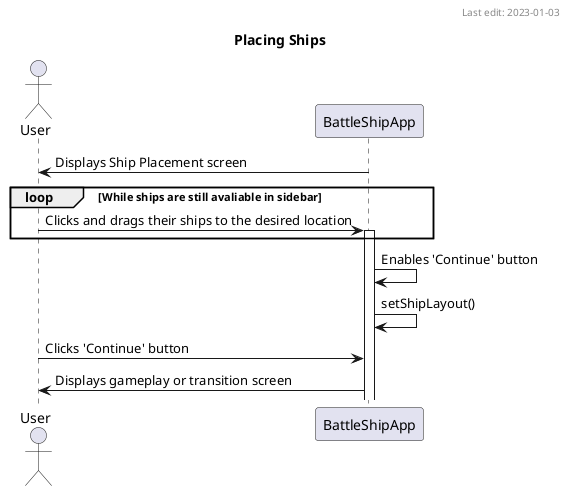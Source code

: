 @startuml
'Author: Hayden Carpenter
'Last Edit: 2023-01-03
title Placing Ships
header Last edit: 2023-01-03
actor User
participant BattleShipApp as gui
gui->User:Displays Ship Placement screen
loop While ships are still avaliable in sidebar
    User->gui++:Clicks and drags their ships to the desired location
end
gui->gui:Enables 'Continue' button
gui->gui:setShipLayout()
User->gui:Clicks 'Continue' button
gui->User:Displays gameplay or transition screen